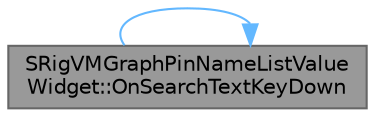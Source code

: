 digraph "SRigVMGraphPinNameListValueWidget::OnSearchTextKeyDown"
{
 // INTERACTIVE_SVG=YES
 // LATEX_PDF_SIZE
  bgcolor="transparent";
  edge [fontname=Helvetica,fontsize=10,labelfontname=Helvetica,labelfontsize=10];
  node [fontname=Helvetica,fontsize=10,shape=box,height=0.2,width=0.4];
  rankdir="LR";
  Node1 [id="Node000001",label="SRigVMGraphPinNameListValue\lWidget::OnSearchTextKeyDown",height=0.2,width=0.4,color="gray40", fillcolor="grey60", style="filled", fontcolor="black",tooltip="Special case handling for search box key commands."];
  Node1 -> Node1 [id="edge1_Node000001_Node000001",color="steelblue1",style="solid",tooltip=" "];
}
